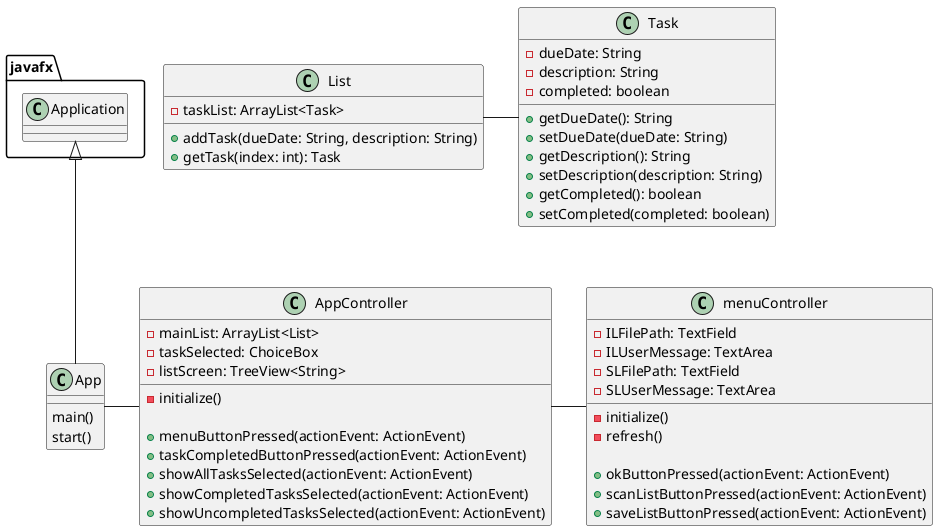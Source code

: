 @startuml
'https://plantuml.com/sequence-diagram

class App{
    main()
    start()
}

class AppController{
    - mainList: ArrayList<List>
    - taskSelected: ChoiceBox
    - listScreen: TreeView<String>
    - initialize()

    + menuButtonPressed(actionEvent: ActionEvent)
    + taskCompletedButtonPressed(actionEvent: ActionEvent)
    + showAllTasksSelected(actionEvent: ActionEvent)
    + showCompletedTasksSelected(actionEvent: ActionEvent)
    + showUncompletedTasksSelected(actionEvent: ActionEvent)

}

class List{
    - taskList: ArrayList<Task>

    + addTask(dueDate: String, description: String)
    + getTask(index: int): Task
}

class menuController{

    - ILFilePath: TextField
    - ILUserMessage: TextArea
    - SLFilePath: TextField
    - SLUserMessage: TextArea
    - initialize()
    - refresh()

    + okButtonPressed(actionEvent: ActionEvent)
    + scanListButtonPressed(actionEvent: ActionEvent)
    + saveListButtonPressed(actionEvent: ActionEvent)
}

class Task{
    - dueDate: String
    - description: String
    - completed: boolean

    + getDueDate(): String
    + setDueDate(dueDate: String)
    + getDescription(): String
    + setDescription(description: String)
    + getCompleted(): boolean
    + setCompleted(completed: boolean)
}

javafx.Application <|-- App

App -  AppController
AppController - menuController
List - Task
@enduml